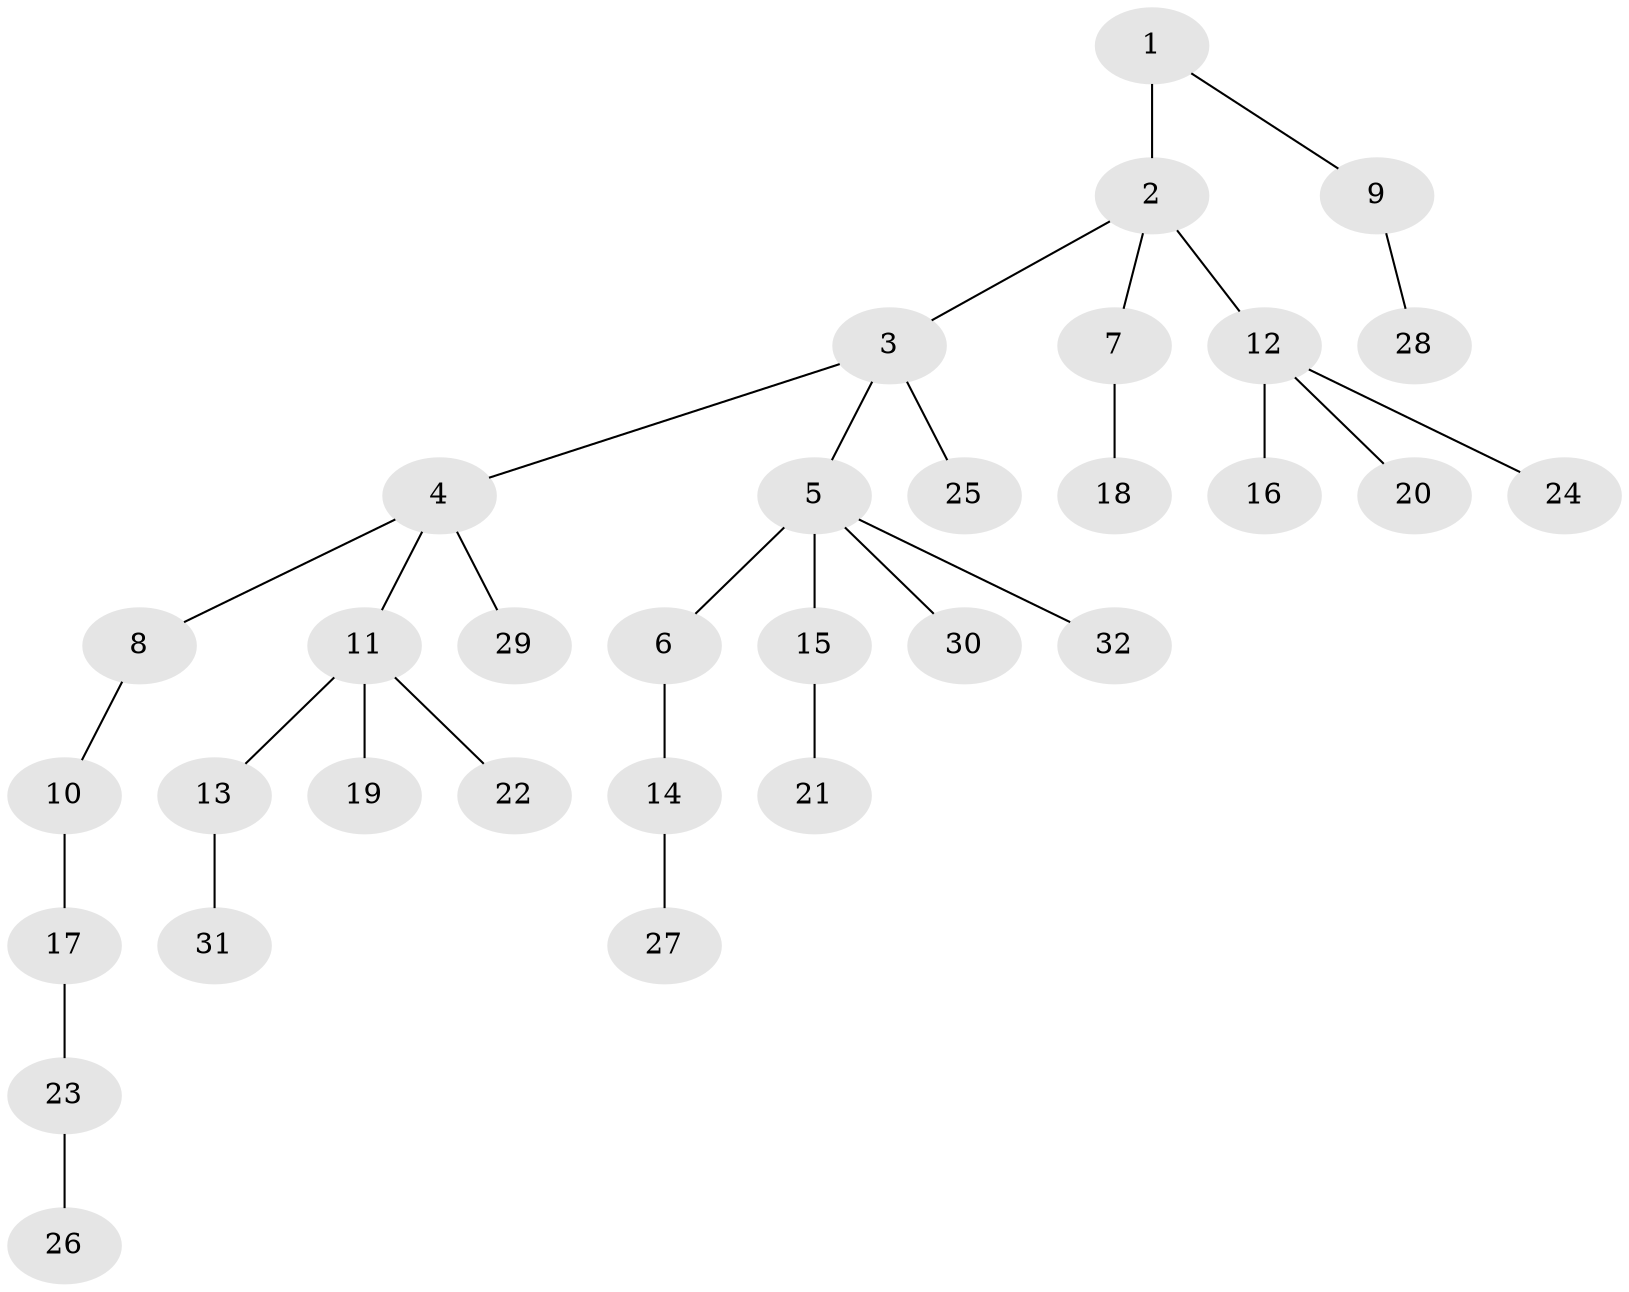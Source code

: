 // original degree distribution, {4: 0.07547169811320754, 1: 0.5283018867924528, 5: 0.03773584905660377, 6: 0.018867924528301886, 3: 0.1509433962264151, 2: 0.18867924528301888}
// Generated by graph-tools (version 1.1) at 2025/52/03/04/25 22:52:03]
// undirected, 32 vertices, 31 edges
graph export_dot {
  node [color=gray90,style=filled];
  1;
  2;
  3;
  4;
  5;
  6;
  7;
  8;
  9;
  10;
  11;
  12;
  13;
  14;
  15;
  16;
  17;
  18;
  19;
  20;
  21;
  22;
  23;
  24;
  25;
  26;
  27;
  28;
  29;
  30;
  31;
  32;
  1 -- 2 [weight=2.0];
  1 -- 9 [weight=1.0];
  2 -- 3 [weight=1.0];
  2 -- 7 [weight=1.0];
  2 -- 12 [weight=1.0];
  3 -- 4 [weight=1.0];
  3 -- 5 [weight=1.0];
  3 -- 25 [weight=1.0];
  4 -- 8 [weight=1.0];
  4 -- 11 [weight=1.0];
  4 -- 29 [weight=1.0];
  5 -- 6 [weight=1.0];
  5 -- 15 [weight=1.0];
  5 -- 30 [weight=1.0];
  5 -- 32 [weight=1.0];
  6 -- 14 [weight=1.0];
  7 -- 18 [weight=1.0];
  8 -- 10 [weight=1.0];
  9 -- 28 [weight=1.0];
  10 -- 17 [weight=1.0];
  11 -- 13 [weight=1.0];
  11 -- 19 [weight=1.0];
  11 -- 22 [weight=1.0];
  12 -- 16 [weight=1.0];
  12 -- 20 [weight=1.0];
  12 -- 24 [weight=1.0];
  13 -- 31 [weight=1.0];
  14 -- 27 [weight=1.0];
  15 -- 21 [weight=1.0];
  17 -- 23 [weight=1.0];
  23 -- 26 [weight=1.0];
}
